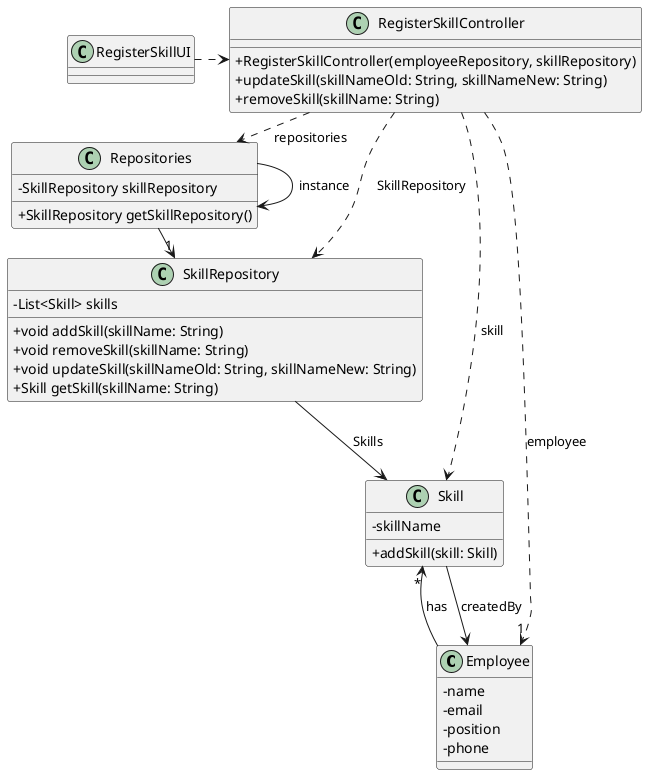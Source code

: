 @startuml

'skinparam monochrome true
skinparam packageStyle rectangle
skinparam shadowing false
skinparam linetype polyline
skinparam linetype orto

skinparam classAttributeIconSize 0

'left to right direction





class Employee {
    - name
    - email
    - position
    - phone
}

class Skill {
    - skillName

    + addSkill(skill: Skill)
}

class SkillRepository{
    - List<Skill> skills

    + void addSkill(skillName: String)
    + void removeSkill(skillName: String)
    + void updateSkill(skillNameOld: String, skillNameNew: String)
    + Skill getSkill(skillName: String)
}

class RegisterSkillUI {
}

class Repositories{
    - SkillRepository skillRepository

    + SkillRepository getSkillRepository()
}

class RegisterSkillController {
    + RegisterSkillController(employeeRepository, skillRepository)
    + updateSkill(skillNameOld: String, skillNameNew: String)
    + removeSkill(skillName: String)
}

Repositories -> Repositories : instance


RegisterSkillUI .> RegisterSkillController

RegisterSkillController .> Repositories : repositories

Repositories -> "1" SkillRepository

RegisterSkillController ..> Skill : skill
RegisterSkillController ..> SkillRepository : SkillRepository

' Legenda
SkillRepository --> Skill : Skills


RegisterSkillController ..> "1" Employee : employee


Skill --> Employee : createdBy

Employee --> "*" Skill : has

@enduml
